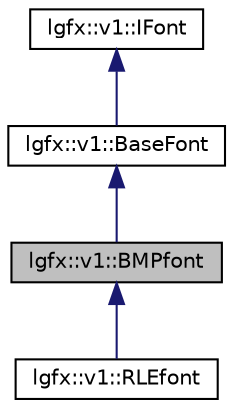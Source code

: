 digraph "lgfx::v1::BMPfont"
{
 // LATEX_PDF_SIZE
  edge [fontname="Helvetica",fontsize="10",labelfontname="Helvetica",labelfontsize="10"];
  node [fontname="Helvetica",fontsize="10",shape=record];
  Node1 [label="lgfx::v1::BMPfont",height=0.2,width=0.4,color="black", fillcolor="grey75", style="filled", fontcolor="black",tooltip=" "];
  Node2 -> Node1 [dir="back",color="midnightblue",fontsize="10",style="solid",fontname="Helvetica"];
  Node2 [label="lgfx::v1::BaseFont",height=0.2,width=0.4,color="black", fillcolor="white", style="filled",URL="$da/d8f/structlgfx_1_1v1_1_1BaseFont.html",tooltip=" "];
  Node3 -> Node2 [dir="back",color="midnightblue",fontsize="10",style="solid",fontname="Helvetica"];
  Node3 [label="lgfx::v1::IFont",height=0.2,width=0.4,color="black", fillcolor="white", style="filled",URL="$de/d3b/structlgfx_1_1v1_1_1IFont.html",tooltip=" "];
  Node1 -> Node4 [dir="back",color="midnightblue",fontsize="10",style="solid",fontname="Helvetica"];
  Node4 [label="lgfx::v1::RLEfont",height=0.2,width=0.4,color="black", fillcolor="white", style="filled",URL="$dc/dc2/structlgfx_1_1v1_1_1RLEfont.html",tooltip=" "];
}
